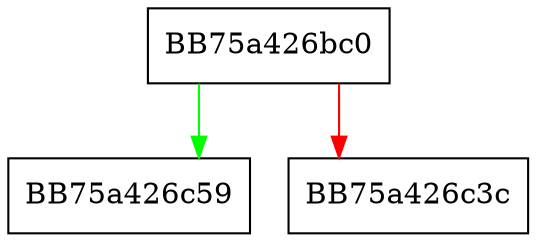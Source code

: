 digraph lua_mp_vfo_add_filechunk {
  node [shape="box"];
  graph [splines=ortho];
  BB75a426bc0 -> BB75a426c59 [color="green"];
  BB75a426bc0 -> BB75a426c3c [color="red"];
}